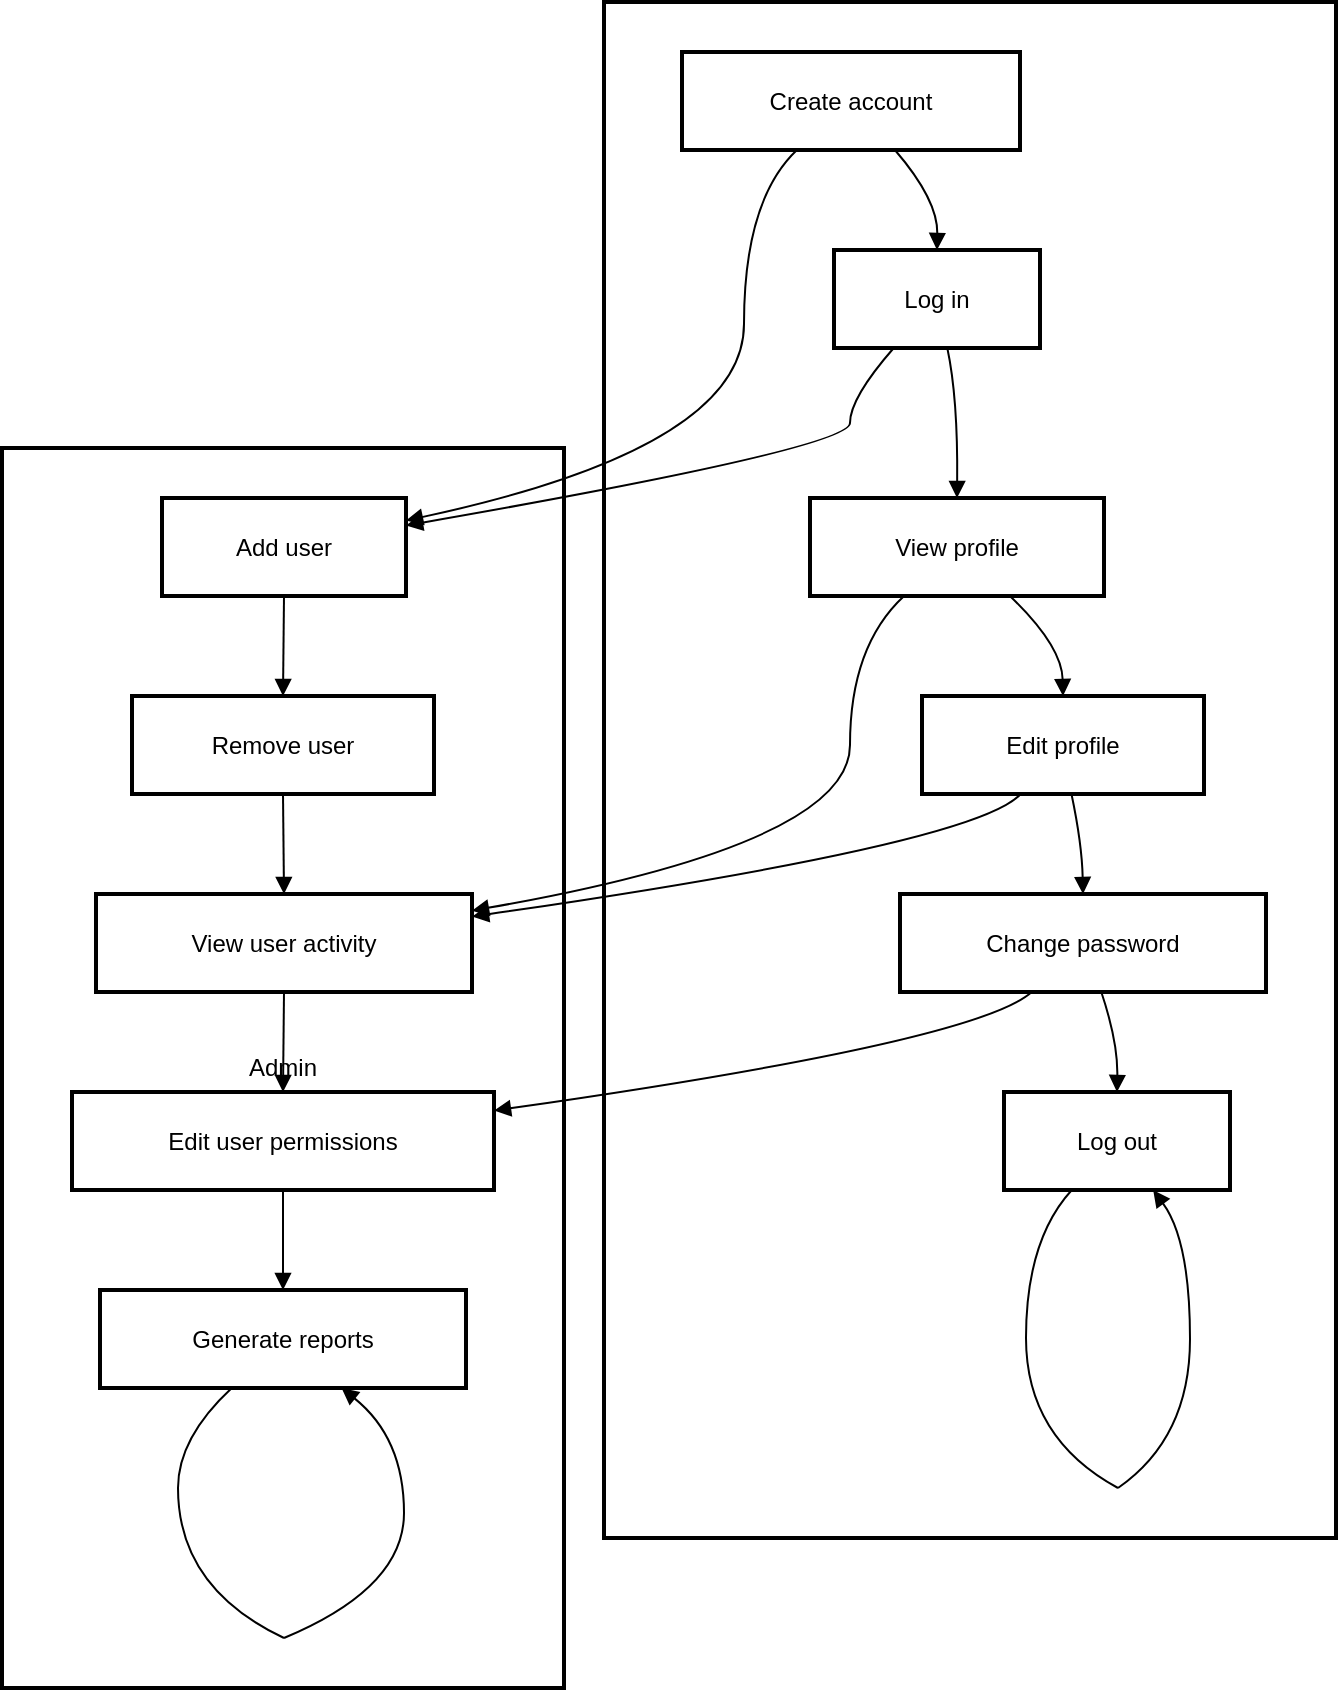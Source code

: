 <mxfile version="24.7.16">
  <diagram name="Page-1" id="-7tjcVAmIYbdqBIuaYrv">
    <mxGraphModel>
      <root>
        <mxCell id="0" />
        <mxCell id="1" parent="0" />
        <mxCell id="2" value="Admin" style="whiteSpace=wrap;strokeWidth=2;" vertex="1" parent="1">
          <mxGeometry x="8" y="231" width="281" height="620" as="geometry" />
        </mxCell>
        <mxCell id="3" value="User" style="whiteSpace=wrap;strokeWidth=2;" vertex="1" parent="1">
          <mxGeometry x="309" y="8" width="366" height="768" as="geometry" />
        </mxCell>
        <mxCell id="4" value="Create account" style="whiteSpace=wrap;strokeWidth=2;" vertex="1" parent="1">
          <mxGeometry x="348" y="33" width="169" height="49" as="geometry" />
        </mxCell>
        <mxCell id="5" value="Log in" style="whiteSpace=wrap;strokeWidth=2;" vertex="1" parent="1">
          <mxGeometry x="424" y="132" width="103" height="49" as="geometry" />
        </mxCell>
        <mxCell id="6" value="View profile" style="whiteSpace=wrap;strokeWidth=2;" vertex="1" parent="1">
          <mxGeometry x="412" y="256" width="147" height="49" as="geometry" />
        </mxCell>
        <mxCell id="7" value="Edit profile" style="whiteSpace=wrap;strokeWidth=2;" vertex="1" parent="1">
          <mxGeometry x="468" y="355" width="141" height="49" as="geometry" />
        </mxCell>
        <mxCell id="8" value="Change password" style="whiteSpace=wrap;strokeWidth=2;" vertex="1" parent="1">
          <mxGeometry x="457" y="454" width="183" height="49" as="geometry" />
        </mxCell>
        <mxCell id="9" value="Log out" style="whiteSpace=wrap;strokeWidth=2;" vertex="1" parent="1">
          <mxGeometry x="509" y="553" width="113" height="49" as="geometry" />
        </mxCell>
        <mxCell id="10" value="Add user" style="whiteSpace=wrap;strokeWidth=2;" vertex="1" parent="1">
          <mxGeometry x="88" y="256" width="122" height="49" as="geometry" />
        </mxCell>
        <mxCell id="11" value="Remove user" style="whiteSpace=wrap;strokeWidth=2;" vertex="1" parent="1">
          <mxGeometry x="73" y="355" width="151" height="49" as="geometry" />
        </mxCell>
        <mxCell id="12" value="View user activity" style="whiteSpace=wrap;strokeWidth=2;" vertex="1" parent="1">
          <mxGeometry x="55" y="454" width="188" height="49" as="geometry" />
        </mxCell>
        <mxCell id="13" value="Edit user permissions" style="whiteSpace=wrap;strokeWidth=2;" vertex="1" parent="1">
          <mxGeometry x="43" y="553" width="211" height="49" as="geometry" />
        </mxCell>
        <mxCell id="14" value="Generate reports" style="whiteSpace=wrap;strokeWidth=2;" vertex="1" parent="1">
          <mxGeometry x="57" y="652" width="183" height="49" as="geometry" />
        </mxCell>
        <mxCell id="15" value="" style="whiteSpace=wrap;strokeWidth=2;" vertex="1" parent="1">
          <mxGeometry x="520" y="676" as="geometry" />
        </mxCell>
        <mxCell id="16" value="" style="whiteSpace=wrap;strokeWidth=2;" vertex="1" parent="1">
          <mxGeometry x="566" y="751" as="geometry" />
        </mxCell>
        <mxCell id="17" value="" style="whiteSpace=wrap;strokeWidth=2;" vertex="1" parent="1">
          <mxGeometry x="96" y="751" as="geometry" />
        </mxCell>
        <mxCell id="18" value="" style="whiteSpace=wrap;strokeWidth=2;" vertex="1" parent="1">
          <mxGeometry x="149" y="826" as="geometry" />
        </mxCell>
        <mxCell id="19" value="" style="curved=1;startArrow=none;endArrow=block;exitX=0.63;exitY=1;entryX=0.5;entryY=0;" edge="1" parent="1" source="4" target="5">
          <mxGeometry relative="1" as="geometry">
            <Array as="points">
              <mxPoint x="476" y="107" />
            </Array>
          </mxGeometry>
        </mxCell>
        <mxCell id="20" value="" style="curved=1;startArrow=none;endArrow=block;exitX=0.55;exitY=1;entryX=0.5;entryY=0;" edge="1" parent="1" source="5" target="6">
          <mxGeometry relative="1" as="geometry">
            <Array as="points">
              <mxPoint x="486" y="206" />
            </Array>
          </mxGeometry>
        </mxCell>
        <mxCell id="21" value="" style="curved=1;startArrow=none;endArrow=block;exitX=0.68;exitY=1;entryX=0.5;entryY=0;" edge="1" parent="1" source="6" target="7">
          <mxGeometry relative="1" as="geometry">
            <Array as="points">
              <mxPoint x="538" y="330" />
            </Array>
          </mxGeometry>
        </mxCell>
        <mxCell id="22" value="" style="curved=1;startArrow=none;endArrow=block;exitX=0.53;exitY=1;entryX=0.5;entryY=0;" edge="1" parent="1" source="7" target="8">
          <mxGeometry relative="1" as="geometry">
            <Array as="points">
              <mxPoint x="548" y="429" />
            </Array>
          </mxGeometry>
        </mxCell>
        <mxCell id="23" value="" style="curved=1;startArrow=none;endArrow=block;exitX=0.55;exitY=1;entryX=0.5;entryY=0;" edge="1" parent="1" source="8" target="9">
          <mxGeometry relative="1" as="geometry">
            <Array as="points">
              <mxPoint x="566" y="528" />
            </Array>
          </mxGeometry>
        </mxCell>
        <mxCell id="24" value="" style="curved=1;startArrow=none;endArrow=block;exitX=0.5;exitY=1;entryX=0.5;entryY=0;" edge="1" parent="1" source="10" target="11">
          <mxGeometry relative="1" as="geometry">
            <Array as="points" />
          </mxGeometry>
        </mxCell>
        <mxCell id="25" value="" style="curved=1;startArrow=none;endArrow=block;exitX=0.5;exitY=1;entryX=0.5;entryY=0;" edge="1" parent="1" source="11" target="12">
          <mxGeometry relative="1" as="geometry">
            <Array as="points" />
          </mxGeometry>
        </mxCell>
        <mxCell id="26" value="" style="curved=1;startArrow=none;endArrow=block;exitX=0.5;exitY=1;entryX=0.5;entryY=0;" edge="1" parent="1" source="12" target="13">
          <mxGeometry relative="1" as="geometry">
            <Array as="points" />
          </mxGeometry>
        </mxCell>
        <mxCell id="27" value="" style="curved=1;startArrow=none;endArrow=block;exitX=0.5;exitY=1;entryX=0.5;entryY=0;" edge="1" parent="1" source="13" target="14">
          <mxGeometry relative="1" as="geometry">
            <Array as="points" />
          </mxGeometry>
        </mxCell>
        <mxCell id="28" value="" style="curved=1;startArrow=none;endArrow=block;exitX=0.34;exitY=1;entryX=1;entryY=0.23;" edge="1" parent="1" source="4" target="10">
          <mxGeometry relative="1" as="geometry">
            <Array as="points">
              <mxPoint x="379" y="107" />
              <mxPoint x="379" y="231" />
            </Array>
          </mxGeometry>
        </mxCell>
        <mxCell id="29" value="" style="curved=1;startArrow=none;endArrow=block;exitX=0.29;exitY=1;entryX=1;entryY=0.28;" edge="1" parent="1" source="5" target="10">
          <mxGeometry relative="1" as="geometry">
            <Array as="points">
              <mxPoint x="432" y="206" />
              <mxPoint x="432" y="231" />
            </Array>
          </mxGeometry>
        </mxCell>
        <mxCell id="30" value="" style="curved=1;startArrow=none;endArrow=block;exitX=0.32;exitY=1;entryX=1;entryY=0.17;" edge="1" parent="1" source="6" target="12">
          <mxGeometry relative="1" as="geometry">
            <Array as="points">
              <mxPoint x="432" y="330" />
              <mxPoint x="432" y="429" />
            </Array>
          </mxGeometry>
        </mxCell>
        <mxCell id="31" value="" style="curved=1;startArrow=none;endArrow=block;exitX=0.35;exitY=1;entryX=1;entryY=0.23;" edge="1" parent="1" source="7" target="12">
          <mxGeometry relative="1" as="geometry">
            <Array as="points">
              <mxPoint x="495" y="429" />
            </Array>
          </mxGeometry>
        </mxCell>
        <mxCell id="32" value="" style="curved=1;startArrow=none;endArrow=block;exitX=0.36;exitY=1;entryX=1;entryY=0.19;" edge="1" parent="1" source="8" target="13">
          <mxGeometry relative="1" as="geometry">
            <Array as="points">
              <mxPoint x="495" y="528" />
            </Array>
          </mxGeometry>
        </mxCell>
        <mxCell id="33" value="" style="curved=1;startArrow=none;endArrow=none;exitX=0.3;exitY=1;entryX=Infinity;entryY=Infinity;" edge="1" parent="1" source="9" target="15">
          <mxGeometry relative="1" as="geometry">
            <Array as="points">
              <mxPoint x="520" y="627" />
            </Array>
          </mxGeometry>
        </mxCell>
        <mxCell id="34" value="" style="curved=1;startArrow=none;endArrow=none;exitX=Infinity;exitY=Infinity;entryX=-Infinity;entryY=Infinity;" edge="1" parent="1" source="15" target="16">
          <mxGeometry relative="1" as="geometry">
            <Array as="points">
              <mxPoint x="520" y="726" />
            </Array>
          </mxGeometry>
        </mxCell>
        <mxCell id="35" value="" style="curved=1;startArrow=none;endArrow=block;exitX=-Infinity;exitY=Infinity;entryX=0.66;entryY=1;" edge="1" parent="1" source="16" target="9">
          <mxGeometry relative="1" as="geometry">
            <Array as="points">
              <mxPoint x="602" y="726" />
              <mxPoint x="602" y="627" />
            </Array>
          </mxGeometry>
        </mxCell>
        <mxCell id="36" value="" style="curved=1;startArrow=none;endArrow=none;exitX=0.36;exitY=1;entryX=-Infinity;entryY=NaN;" edge="1" parent="1" source="14" target="17">
          <mxGeometry relative="1" as="geometry">
            <Array as="points">
              <mxPoint x="96" y="726" />
            </Array>
          </mxGeometry>
        </mxCell>
        <mxCell id="37" value="" style="curved=1;startArrow=none;endArrow=none;exitX=-Infinity;exitY=Infinity;entryX=-Infinity;entryY=Infinity;" edge="1" parent="1" source="17" target="18">
          <mxGeometry relative="1" as="geometry">
            <Array as="points">
              <mxPoint x="96" y="801" />
            </Array>
          </mxGeometry>
        </mxCell>
        <mxCell id="38" value="" style="curved=1;startArrow=none;endArrow=block;exitX=-Infinity;exitY=Infinity;entryX=0.66;entryY=1;" edge="1" parent="1" source="18" target="14">
          <mxGeometry relative="1" as="geometry">
            <Array as="points">
              <mxPoint x="209" y="801" />
              <mxPoint x="209" y="726" />
            </Array>
          </mxGeometry>
        </mxCell>
      </root>
    </mxGraphModel>
  </diagram>
</mxfile>

